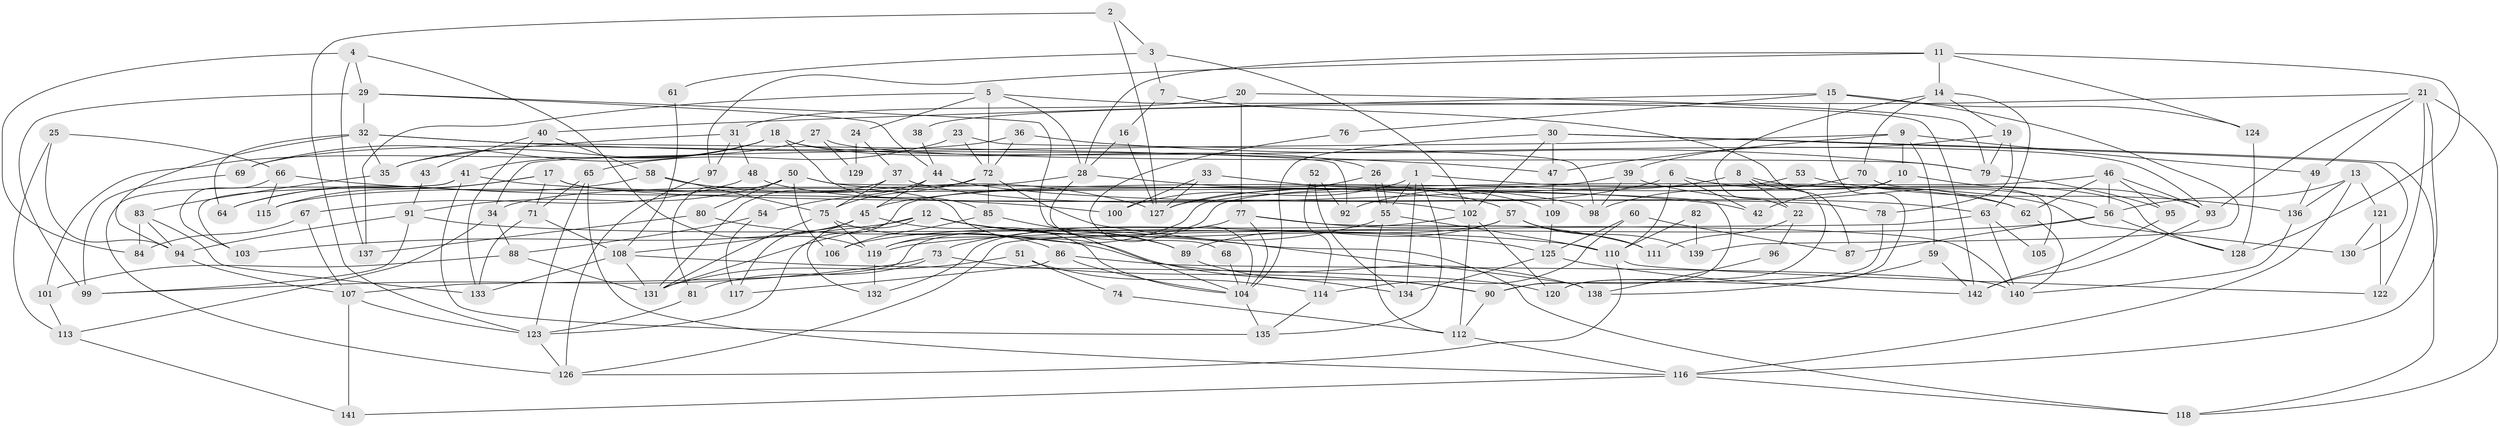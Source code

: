 // coarse degree distribution, {5: 0.23595505617977527, 7: 0.14606741573033707, 4: 0.16853932584269662, 6: 0.15730337078651685, 3: 0.16853932584269662, 8: 0.06741573033707865, 2: 0.0449438202247191, 9: 0.011235955056179775}
// Generated by graph-tools (version 1.1) at 2025/41/03/06/25 10:41:55]
// undirected, 142 vertices, 284 edges
graph export_dot {
graph [start="1"]
  node [color=gray90,style=filled];
  1;
  2;
  3;
  4;
  5;
  6;
  7;
  8;
  9;
  10;
  11;
  12;
  13;
  14;
  15;
  16;
  17;
  18;
  19;
  20;
  21;
  22;
  23;
  24;
  25;
  26;
  27;
  28;
  29;
  30;
  31;
  32;
  33;
  34;
  35;
  36;
  37;
  38;
  39;
  40;
  41;
  42;
  43;
  44;
  45;
  46;
  47;
  48;
  49;
  50;
  51;
  52;
  53;
  54;
  55;
  56;
  57;
  58;
  59;
  60;
  61;
  62;
  63;
  64;
  65;
  66;
  67;
  68;
  69;
  70;
  71;
  72;
  73;
  74;
  75;
  76;
  77;
  78;
  79;
  80;
  81;
  82;
  83;
  84;
  85;
  86;
  87;
  88;
  89;
  90;
  91;
  92;
  93;
  94;
  95;
  96;
  97;
  98;
  99;
  100;
  101;
  102;
  103;
  104;
  105;
  106;
  107;
  108;
  109;
  110;
  111;
  112;
  113;
  114;
  115;
  116;
  117;
  118;
  119;
  120;
  121;
  122;
  123;
  124;
  125;
  126;
  127;
  128;
  129;
  130;
  131;
  132;
  133;
  134;
  135;
  136;
  137;
  138;
  139;
  140;
  141;
  142;
  1 -- 55;
  1 -- 130;
  1 -- 100;
  1 -- 134;
  1 -- 135;
  2 -- 123;
  2 -- 3;
  2 -- 127;
  3 -- 102;
  3 -- 7;
  3 -- 61;
  4 -- 137;
  4 -- 29;
  4 -- 84;
  4 -- 119;
  5 -- 72;
  5 -- 28;
  5 -- 24;
  5 -- 137;
  5 -- 142;
  6 -- 127;
  6 -- 42;
  6 -- 62;
  6 -- 110;
  7 -- 87;
  7 -- 16;
  8 -- 22;
  8 -- 128;
  8 -- 92;
  8 -- 120;
  9 -- 47;
  9 -- 10;
  9 -- 34;
  9 -- 49;
  9 -- 59;
  10 -- 119;
  10 -- 93;
  10 -- 42;
  11 -- 124;
  11 -- 14;
  11 -- 28;
  11 -- 97;
  11 -- 128;
  12 -- 131;
  12 -- 118;
  12 -- 89;
  12 -- 103;
  12 -- 125;
  12 -- 132;
  13 -- 136;
  13 -- 56;
  13 -- 116;
  13 -- 121;
  14 -- 63;
  14 -- 19;
  14 -- 22;
  14 -- 70;
  15 -- 40;
  15 -- 120;
  15 -- 76;
  15 -- 124;
  15 -- 139;
  16 -- 127;
  16 -- 28;
  17 -- 115;
  17 -- 71;
  17 -- 64;
  17 -- 78;
  17 -- 134;
  18 -- 35;
  18 -- 93;
  18 -- 26;
  18 -- 41;
  18 -- 69;
  18 -- 85;
  19 -- 79;
  19 -- 78;
  19 -- 39;
  20 -- 77;
  20 -- 79;
  20 -- 31;
  21 -- 118;
  21 -- 116;
  21 -- 38;
  21 -- 49;
  21 -- 93;
  21 -- 122;
  22 -- 111;
  22 -- 96;
  23 -- 98;
  23 -- 72;
  23 -- 65;
  24 -- 37;
  24 -- 129;
  25 -- 113;
  25 -- 94;
  25 -- 66;
  26 -- 55;
  26 -- 55;
  26 -- 127;
  27 -- 79;
  27 -- 101;
  27 -- 129;
  28 -- 57;
  28 -- 34;
  28 -- 68;
  29 -- 44;
  29 -- 104;
  29 -- 32;
  29 -- 99;
  30 -- 47;
  30 -- 104;
  30 -- 102;
  30 -- 118;
  30 -- 130;
  31 -- 97;
  31 -- 35;
  31 -- 48;
  32 -- 35;
  32 -- 47;
  32 -- 64;
  32 -- 92;
  32 -- 94;
  33 -- 127;
  33 -- 100;
  33 -- 109;
  34 -- 88;
  34 -- 113;
  35 -- 83;
  36 -- 69;
  36 -- 72;
  36 -- 79;
  37 -- 62;
  37 -- 75;
  37 -- 131;
  38 -- 44;
  39 -- 56;
  39 -- 45;
  39 -- 98;
  40 -- 58;
  40 -- 133;
  40 -- 43;
  41 -- 135;
  41 -- 42;
  41 -- 103;
  41 -- 126;
  43 -- 91;
  44 -- 63;
  44 -- 45;
  44 -- 54;
  45 -- 108;
  45 -- 104;
  45 -- 117;
  46 -- 93;
  46 -- 119;
  46 -- 56;
  46 -- 62;
  46 -- 95;
  47 -- 109;
  48 -- 102;
  48 -- 67;
  49 -- 136;
  50 -- 106;
  50 -- 91;
  50 -- 80;
  50 -- 81;
  50 -- 90;
  50 -- 98;
  51 -- 131;
  51 -- 114;
  51 -- 74;
  52 -- 92;
  52 -- 134;
  52 -- 114;
  53 -- 123;
  53 -- 136;
  54 -- 117;
  54 -- 88;
  55 -- 112;
  55 -- 73;
  55 -- 110;
  56 -- 119;
  56 -- 87;
  56 -- 128;
  57 -- 132;
  57 -- 89;
  57 -- 111;
  57 -- 139;
  58 -- 127;
  58 -- 64;
  58 -- 75;
  59 -- 142;
  59 -- 138;
  60 -- 114;
  60 -- 125;
  60 -- 87;
  61 -- 108;
  62 -- 140;
  63 -- 126;
  63 -- 140;
  63 -- 105;
  65 -- 123;
  65 -- 71;
  65 -- 116;
  66 -- 103;
  66 -- 100;
  66 -- 115;
  67 -- 107;
  67 -- 84;
  68 -- 104;
  69 -- 99;
  70 -- 98;
  70 -- 105;
  71 -- 108;
  71 -- 133;
  72 -- 75;
  72 -- 85;
  72 -- 115;
  72 -- 138;
  73 -- 90;
  73 -- 81;
  73 -- 99;
  74 -- 112;
  75 -- 131;
  75 -- 86;
  75 -- 119;
  76 -- 104;
  77 -- 140;
  77 -- 107;
  77 -- 104;
  77 -- 111;
  78 -- 90;
  79 -- 95;
  80 -- 138;
  80 -- 137;
  81 -- 123;
  82 -- 139;
  82 -- 110;
  83 -- 94;
  83 -- 84;
  83 -- 133;
  85 -- 89;
  85 -- 106;
  86 -- 104;
  86 -- 117;
  86 -- 140;
  88 -- 101;
  88 -- 131;
  89 -- 90;
  90 -- 112;
  91 -- 99;
  91 -- 110;
  91 -- 94;
  93 -- 142;
  94 -- 107;
  95 -- 142;
  96 -- 138;
  97 -- 126;
  101 -- 113;
  102 -- 120;
  102 -- 106;
  102 -- 112;
  104 -- 135;
  107 -- 123;
  107 -- 141;
  108 -- 131;
  108 -- 133;
  108 -- 120;
  109 -- 125;
  110 -- 122;
  110 -- 126;
  112 -- 116;
  113 -- 141;
  114 -- 135;
  116 -- 118;
  116 -- 141;
  119 -- 132;
  121 -- 122;
  121 -- 130;
  123 -- 126;
  124 -- 128;
  125 -- 134;
  125 -- 142;
  136 -- 140;
}
